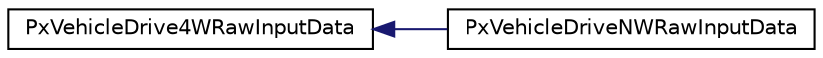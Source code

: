digraph "Graphical Class Hierarchy"
{
  edge [fontname="Helvetica",fontsize="10",labelfontname="Helvetica",labelfontsize="10"];
  node [fontname="Helvetica",fontsize="10",shape=record];
  rankdir="LR";
  Node0 [label="PxVehicleDrive4WRawInputData",height=0.2,width=0.4,color="black", fillcolor="white", style="filled",URL="$classPxVehicleDrive4WRawInputData.html",tooltip="Used to produce smooth vehicle driving control values from analog and digital inputs. "];
  Node0 -> Node1 [dir="back",color="midnightblue",fontsize="10",style="solid",fontname="Helvetica"];
  Node1 [label="PxVehicleDriveNWRawInputData",height=0.2,width=0.4,color="black", fillcolor="white", style="filled",URL="$classPxVehicleDriveNWRawInputData.html",tooltip="Used to produce smooth vehicle driving control values from analog and digital inputs. "];
}
